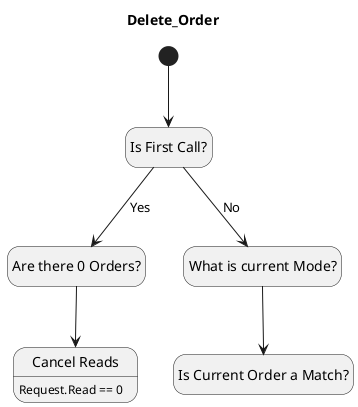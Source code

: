 @startuml Delete_Order
hide empty description

title Delete_Order


[*] --> is_first_call

state "Is First Call?" as is_first_call
state "Are there 0 Orders?" as are_there_zero
state "Cancel Reads" as cancel_reads: Request.Read == 0

state "What is current Mode?" as what_is_mode
state "Is Current Order a Match?" as is_current_match

is_first_call --> are_there_zero : Yes
are_there_zero --> cancel_reads
is_first_call --> what_is_mode : No

what_is_mode --> is_current_match
'SOO --> [*]

'state ProcessingTask {
'  [*] --> long1
'  long1 --> ProcessData : Enough Data
'}
'ProcessingTask -> [*]

@enduml